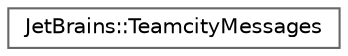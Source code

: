 digraph "类继承关系图"
{
 // LATEX_PDF_SIZE
  bgcolor="transparent";
  edge [fontname=Helvetica,fontsize=10,labelfontname=Helvetica,labelfontsize=10];
  node [fontname=Helvetica,fontsize=10,shape=box,height=0.2,width=0.4];
  rankdir="LR";
  Node0 [id="Node000000",label="JetBrains::TeamcityMessages",height=0.2,width=0.4,color="grey40", fillcolor="white", style="filled",URL="$class_jet_brains_1_1_teamcity_messages.html",tooltip=" "];
}

